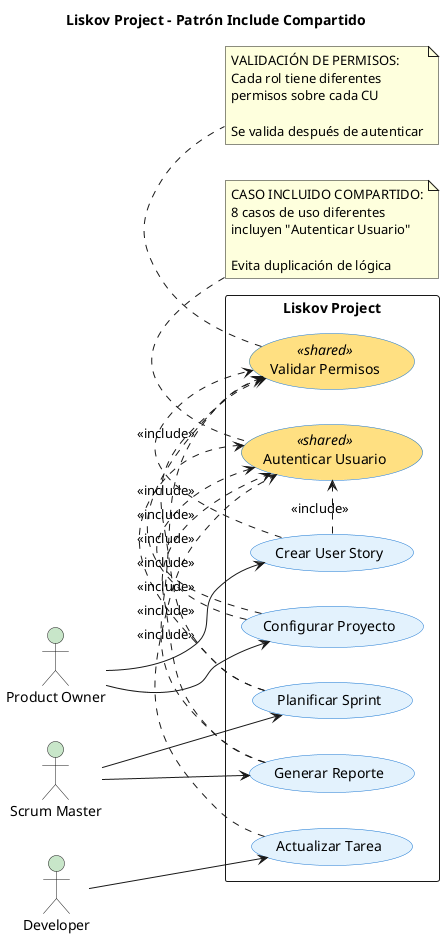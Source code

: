 @startuml
title Liskov Project - Patrón Include Compartido

left to right direction

skinparam actorBackgroundColor #C8E6C9
skinparam usecaseBackgroundColor #E3F2FD
skinparam usecaseBorderColor #1976D2
skinparam usecaseBackgroundColor<<shared>> #FFE082

actor "Product Owner" as po
actor "Scrum Master" as sm
actor "Developer" as dev

rectangle "Liskov Project" {
  usecase "Autenticar Usuario" as auth <<shared>>
  usecase "Validar Permisos" as perms <<shared>>

  usecase "Crear User Story" as UC1
  usecase "Planificar Sprint" as UC2
  usecase "Actualizar Tarea" as UC3
  usecase "Generar Reporte" as UC4
  usecase "Configurar Proyecto" as UC5
}

po --> UC1
sm --> UC2
dev --> UC3
sm --> UC4
po --> UC5

UC1 .> auth : <<include>>
UC2 .> auth : <<include>>
UC3 .> auth : <<include>>
UC4 .> auth : <<include>>
UC5 .> auth : <<include>>

UC1 .> perms : <<include>>
UC2 .> perms : <<include>>
UC4 .> perms : <<include>>
UC5 .> perms : <<include>>

note top of auth
  CASO INCLUIDO COMPARTIDO:
  8 casos de uso diferentes
  incluyen "Autenticar Usuario"

  Evita duplicación de lógica
end note

note bottom of perms
  VALIDACIÓN DE PERMISOS:
  Cada rol tiene diferentes
  permisos sobre cada CU

  Se valida después de autenticar
end note

@enduml
